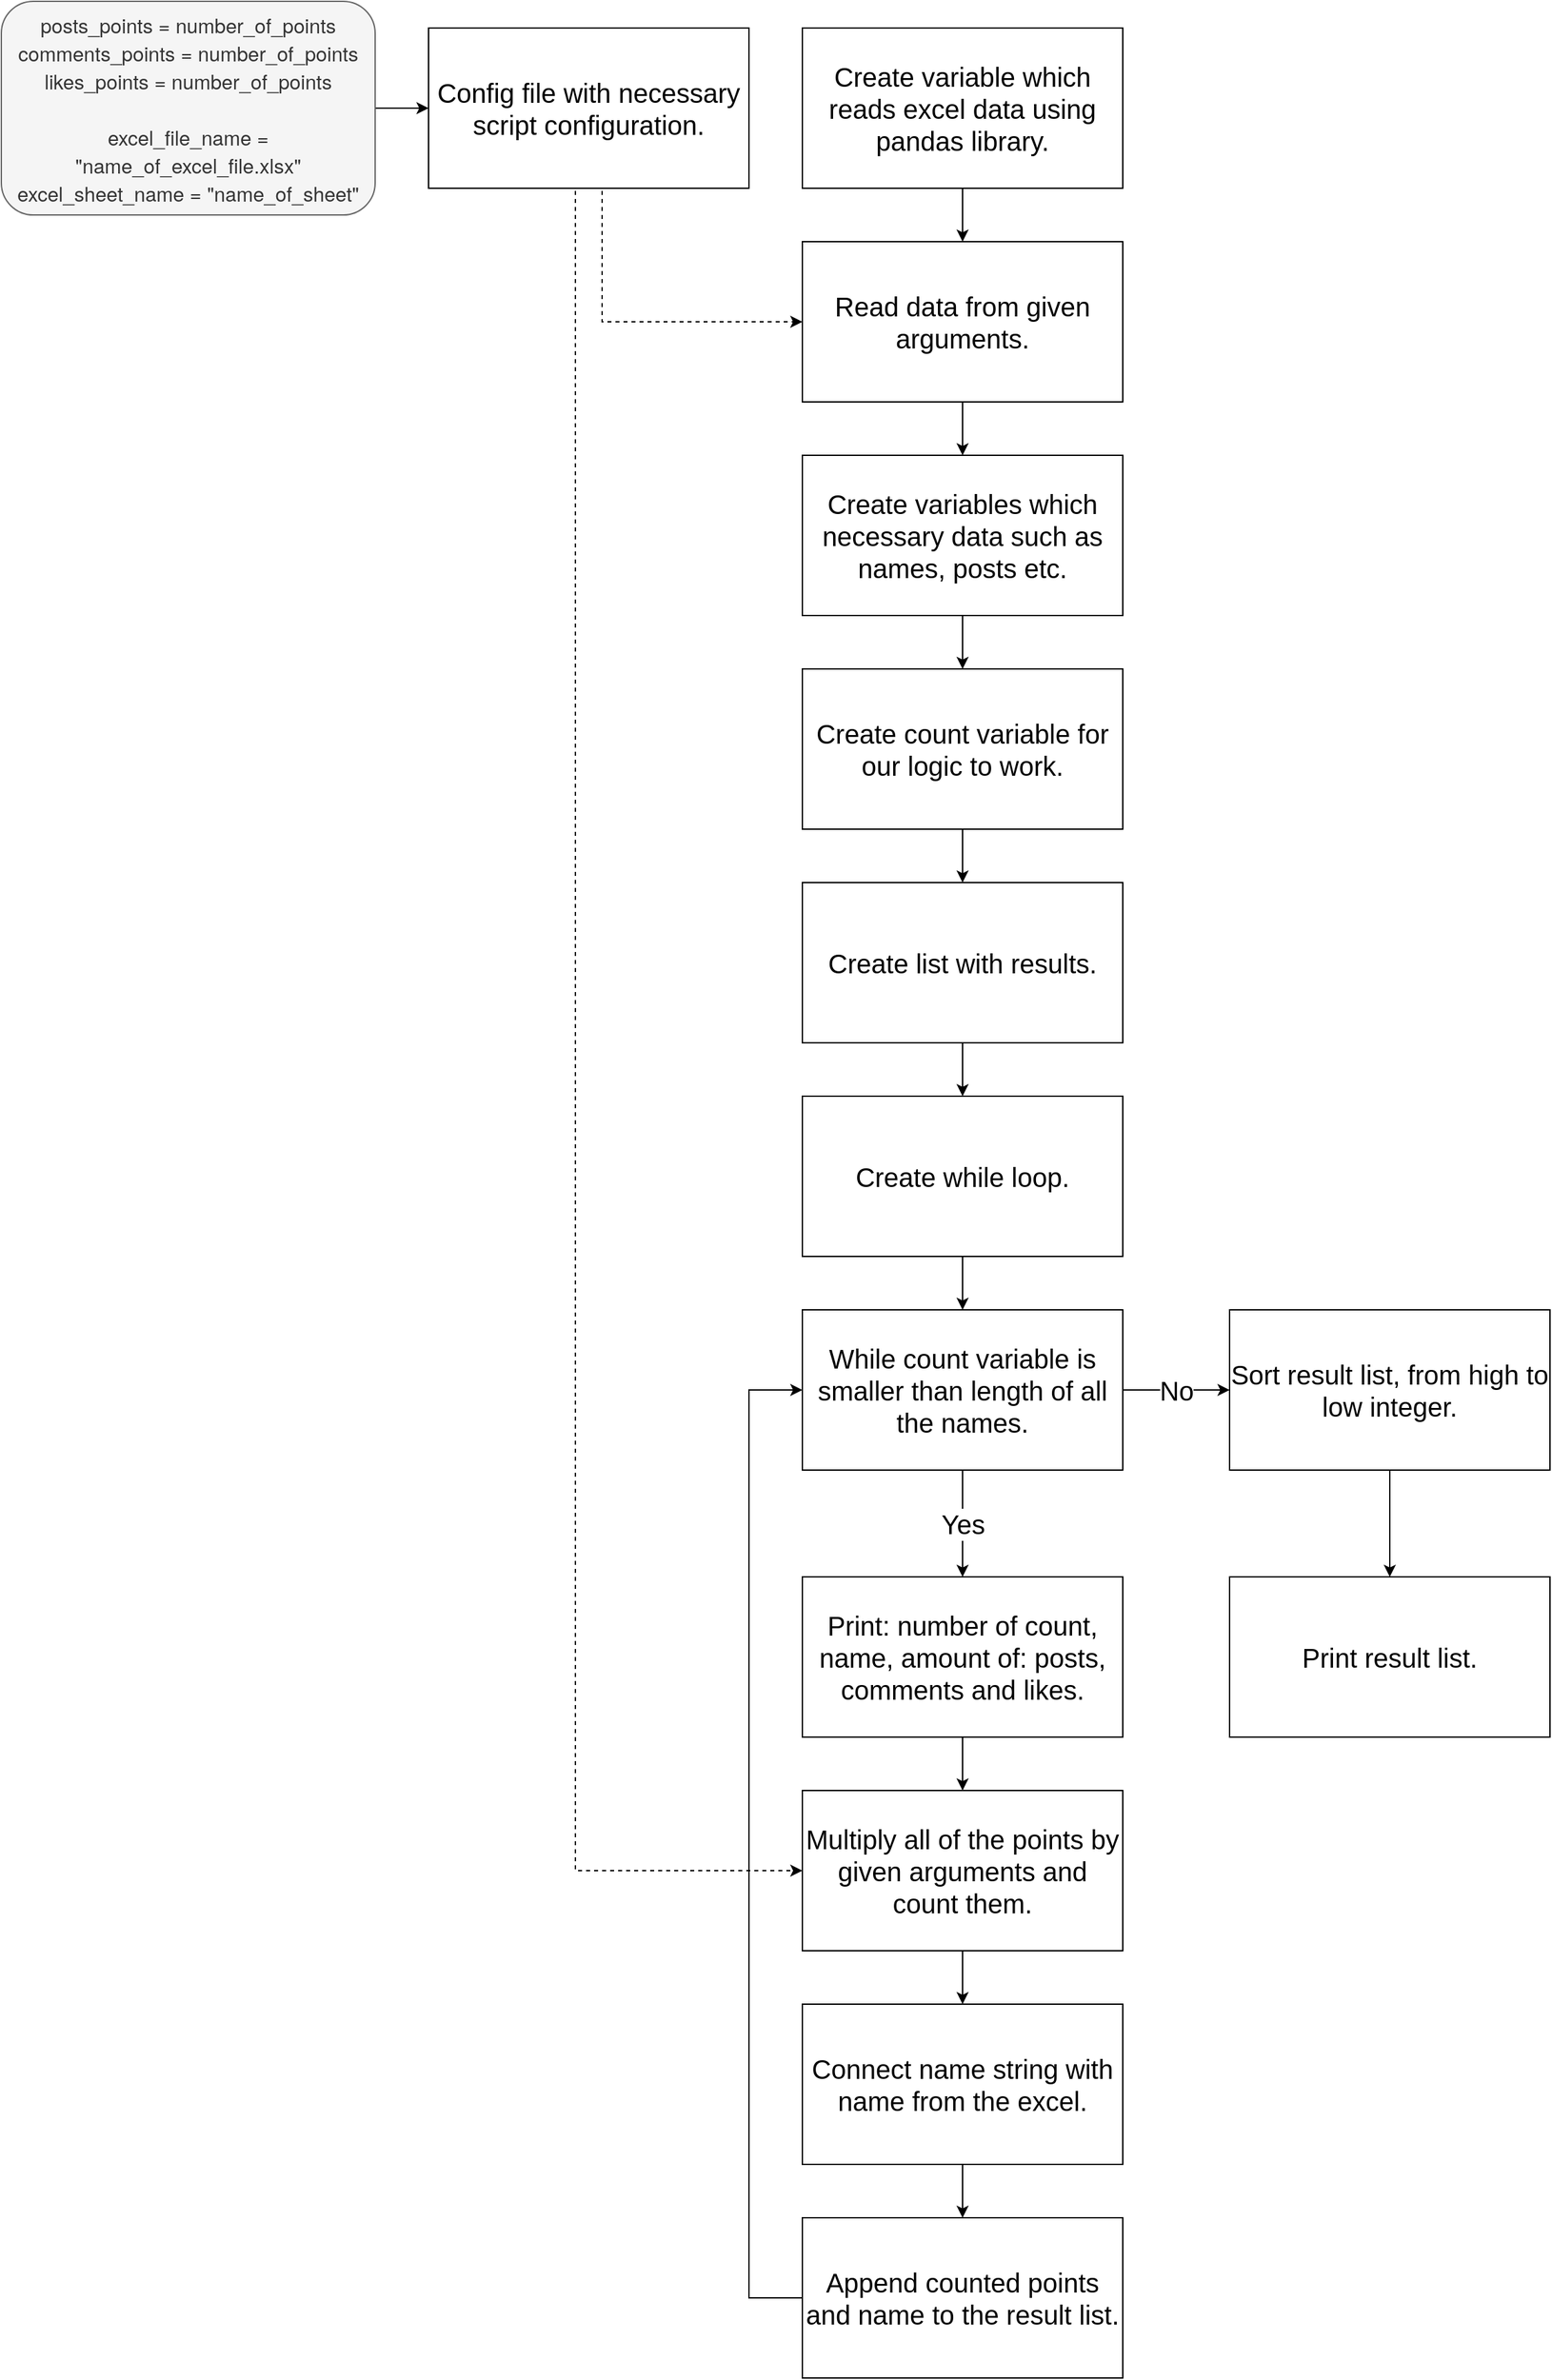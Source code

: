 <mxfile version="16.5.1" type="device"><diagram id="QZEjcRt-l6H47-yH1Q2-" name="Page-1"><mxGraphModel dx="2570" dy="1082" grid="1" gridSize="10" guides="1" tooltips="1" connect="1" arrows="1" fold="1" page="1" pageScale="1" pageWidth="850" pageHeight="1100" math="0" shadow="0"><root><mxCell id="0"/><mxCell id="1" parent="0"/><mxCell id="4hQsYOWcvKwaAI3heT9l-7" style="edgeStyle=orthogonalEdgeStyle;rounded=0;orthogonalLoop=1;jettySize=auto;html=1;exitX=0.5;exitY=1;exitDx=0;exitDy=0;entryX=0.5;entryY=0;entryDx=0;entryDy=0;fontSize=20;" parent="1" source="4hQsYOWcvKwaAI3heT9l-1" target="4hQsYOWcvKwaAI3heT9l-4" edge="1"><mxGeometry relative="1" as="geometry"/></mxCell><mxCell id="4hQsYOWcvKwaAI3heT9l-1" value="&lt;font style=&quot;font-size: 20px&quot;&gt;Create variable which reads excel data using pandas library.&lt;/font&gt;" style="rounded=0;whiteSpace=wrap;html=1;" parent="1" vertex="1"><mxGeometry x="-120" y="80" width="240" height="120" as="geometry"/></mxCell><mxCell id="4hQsYOWcvKwaAI3heT9l-12" style="edgeStyle=orthogonalEdgeStyle;rounded=0;orthogonalLoop=1;jettySize=auto;html=1;exitX=0.5;exitY=1;exitDx=0;exitDy=0;fontSize=20;" parent="1" source="4hQsYOWcvKwaAI3heT9l-4" target="4hQsYOWcvKwaAI3heT9l-9" edge="1"><mxGeometry relative="1" as="geometry"/></mxCell><mxCell id="4hQsYOWcvKwaAI3heT9l-4" value="&lt;font style=&quot;font-size: 20px&quot;&gt;Read data from given arguments.&lt;/font&gt;" style="rounded=0;whiteSpace=wrap;html=1;" parent="1" vertex="1"><mxGeometry x="-120" y="240" width="240" height="120" as="geometry"/></mxCell><mxCell id="4hQsYOWcvKwaAI3heT9l-21" style="edgeStyle=orthogonalEdgeStyle;rounded=0;orthogonalLoop=1;jettySize=auto;html=1;exitX=0.5;exitY=1;exitDx=0;exitDy=0;entryX=0;entryY=0.5;entryDx=0;entryDy=0;fontSize=20;dashed=1;" parent="1" source="4hQsYOWcvKwaAI3heT9l-6" target="4hQsYOWcvKwaAI3heT9l-4" edge="1"><mxGeometry relative="1" as="geometry"><Array as="points"><mxPoint x="-270" y="200"/><mxPoint x="-270" y="300"/></Array></mxGeometry></mxCell><mxCell id="4hQsYOWcvKwaAI3heT9l-37" style="edgeStyle=orthogonalEdgeStyle;rounded=0;orthogonalLoop=1;jettySize=auto;html=1;exitX=0.5;exitY=1;exitDx=0;exitDy=0;entryX=0;entryY=0.5;entryDx=0;entryDy=0;fontSize=20;dashed=1;" parent="1" source="4hQsYOWcvKwaAI3heT9l-6" target="4hQsYOWcvKwaAI3heT9l-30" edge="1"><mxGeometry relative="1" as="geometry"><Array as="points"><mxPoint x="-290" y="200"/><mxPoint x="-290" y="1460"/></Array></mxGeometry></mxCell><mxCell id="4hQsYOWcvKwaAI3heT9l-6" value="&lt;span style=&quot;font-size: 20px&quot;&gt;Config file with necessary script configuration.&lt;/span&gt;" style="rounded=0;whiteSpace=wrap;html=1;" parent="1" vertex="1"><mxGeometry x="-400" y="80" width="240" height="120" as="geometry"/></mxCell><mxCell id="4hQsYOWcvKwaAI3heT9l-13" style="edgeStyle=orthogonalEdgeStyle;rounded=0;orthogonalLoop=1;jettySize=auto;html=1;exitX=0.5;exitY=1;exitDx=0;exitDy=0;entryX=0.5;entryY=0;entryDx=0;entryDy=0;fontSize=20;" parent="1" source="4hQsYOWcvKwaAI3heT9l-9" target="4hQsYOWcvKwaAI3heT9l-10" edge="1"><mxGeometry relative="1" as="geometry"/></mxCell><mxCell id="4hQsYOWcvKwaAI3heT9l-9" value="&lt;span style=&quot;font-size: 20px&quot;&gt;Create variables which necessary data such as names, posts etc.&lt;/span&gt;" style="rounded=0;whiteSpace=wrap;html=1;" parent="1" vertex="1"><mxGeometry x="-120" y="400" width="240" height="120" as="geometry"/></mxCell><mxCell id="4hQsYOWcvKwaAI3heT9l-14" style="edgeStyle=orthogonalEdgeStyle;rounded=0;orthogonalLoop=1;jettySize=auto;html=1;exitX=0.5;exitY=1;exitDx=0;exitDy=0;entryX=0.5;entryY=0;entryDx=0;entryDy=0;fontSize=20;" parent="1" source="4hQsYOWcvKwaAI3heT9l-10" target="4hQsYOWcvKwaAI3heT9l-11" edge="1"><mxGeometry relative="1" as="geometry"/></mxCell><mxCell id="4hQsYOWcvKwaAI3heT9l-10" value="&lt;span style=&quot;font-size: 20px&quot;&gt;Create count variable for our logic to work.&lt;/span&gt;" style="rounded=0;whiteSpace=wrap;html=1;" parent="1" vertex="1"><mxGeometry x="-120" y="560" width="240" height="120" as="geometry"/></mxCell><mxCell id="4hQsYOWcvKwaAI3heT9l-17" style="edgeStyle=orthogonalEdgeStyle;rounded=0;orthogonalLoop=1;jettySize=auto;html=1;exitX=0.5;exitY=1;exitDx=0;exitDy=0;entryX=0.5;entryY=0;entryDx=0;entryDy=0;fontSize=20;" parent="1" source="4hQsYOWcvKwaAI3heT9l-11" target="4hQsYOWcvKwaAI3heT9l-15" edge="1"><mxGeometry relative="1" as="geometry"/></mxCell><mxCell id="4hQsYOWcvKwaAI3heT9l-11" value="&lt;span style=&quot;font-size: 20px&quot;&gt;Create list with results.&lt;/span&gt;" style="rounded=0;whiteSpace=wrap;html=1;" parent="1" vertex="1"><mxGeometry x="-120" y="720" width="240" height="120" as="geometry"/></mxCell><mxCell id="4hQsYOWcvKwaAI3heT9l-25" style="edgeStyle=orthogonalEdgeStyle;rounded=0;orthogonalLoop=1;jettySize=auto;html=1;exitX=0.5;exitY=1;exitDx=0;exitDy=0;entryX=0.5;entryY=0;entryDx=0;entryDy=0;fontSize=20;" parent="1" source="4hQsYOWcvKwaAI3heT9l-15" target="4hQsYOWcvKwaAI3heT9l-18" edge="1"><mxGeometry relative="1" as="geometry"/></mxCell><mxCell id="4hQsYOWcvKwaAI3heT9l-15" value="&lt;span style=&quot;font-size: 20px&quot;&gt;Create while loop.&lt;/span&gt;" style="rounded=0;whiteSpace=wrap;html=1;" parent="1" vertex="1"><mxGeometry x="-120" y="880" width="240" height="120" as="geometry"/></mxCell><mxCell id="4hQsYOWcvKwaAI3heT9l-27" style="edgeStyle=orthogonalEdgeStyle;rounded=0;orthogonalLoop=1;jettySize=auto;html=1;exitX=0.5;exitY=1;exitDx=0;exitDy=0;entryX=0.5;entryY=0;entryDx=0;entryDy=0;fontSize=20;" parent="1" source="4hQsYOWcvKwaAI3heT9l-18" target="4hQsYOWcvKwaAI3heT9l-26" edge="1"><mxGeometry relative="1" as="geometry"/></mxCell><mxCell id="4hQsYOWcvKwaAI3heT9l-28" value="Yes" style="edgeLabel;html=1;align=center;verticalAlign=middle;resizable=0;points=[];fontSize=20;" parent="4hQsYOWcvKwaAI3heT9l-27" vertex="1" connectable="0"><mxGeometry x="-0.0" relative="1" as="geometry"><mxPoint as="offset"/></mxGeometry></mxCell><mxCell id="4hQsYOWcvKwaAI3heT9l-42" style="edgeStyle=orthogonalEdgeStyle;rounded=0;orthogonalLoop=1;jettySize=auto;html=1;exitX=1;exitY=0.5;exitDx=0;exitDy=0;entryX=0;entryY=0.5;entryDx=0;entryDy=0;fontSize=20;" parent="1" source="4hQsYOWcvKwaAI3heT9l-18" target="4hQsYOWcvKwaAI3heT9l-38" edge="1"><mxGeometry relative="1" as="geometry"/></mxCell><mxCell id="4hQsYOWcvKwaAI3heT9l-43" value="No" style="edgeLabel;html=1;align=center;verticalAlign=middle;resizable=0;points=[];fontSize=20;" parent="4hQsYOWcvKwaAI3heT9l-42" vertex="1" connectable="0"><mxGeometry x="0.001" relative="1" as="geometry"><mxPoint as="offset"/></mxGeometry></mxCell><mxCell id="4hQsYOWcvKwaAI3heT9l-18" value="&lt;span style=&quot;font-size: 20px&quot;&gt;While count variable is smaller than length of all the names.&lt;/span&gt;" style="rounded=0;whiteSpace=wrap;html=1;" parent="1" vertex="1"><mxGeometry x="-120" y="1040" width="240" height="120" as="geometry"/></mxCell><mxCell id="4hQsYOWcvKwaAI3heT9l-31" style="edgeStyle=orthogonalEdgeStyle;rounded=0;orthogonalLoop=1;jettySize=auto;html=1;exitX=0.5;exitY=1;exitDx=0;exitDy=0;entryX=0.5;entryY=0;entryDx=0;entryDy=0;fontSize=20;" parent="1" source="4hQsYOWcvKwaAI3heT9l-26" target="4hQsYOWcvKwaAI3heT9l-30" edge="1"><mxGeometry relative="1" as="geometry"/></mxCell><mxCell id="4hQsYOWcvKwaAI3heT9l-26" value="&lt;span style=&quot;font-size: 20px&quot;&gt;Print: number of count, name, amount of: posts, comments and likes.&lt;/span&gt;" style="rounded=0;whiteSpace=wrap;html=1;" parent="1" vertex="1"><mxGeometry x="-120" y="1240" width="240" height="120" as="geometry"/></mxCell><mxCell id="4hQsYOWcvKwaAI3heT9l-34" style="edgeStyle=orthogonalEdgeStyle;rounded=0;orthogonalLoop=1;jettySize=auto;html=1;exitX=0.5;exitY=1;exitDx=0;exitDy=0;entryX=0.5;entryY=0;entryDx=0;entryDy=0;fontSize=20;" parent="1" source="4hQsYOWcvKwaAI3heT9l-30" target="4hQsYOWcvKwaAI3heT9l-32" edge="1"><mxGeometry relative="1" as="geometry"/></mxCell><mxCell id="4hQsYOWcvKwaAI3heT9l-30" value="&lt;span style=&quot;font-size: 20px&quot;&gt;Multiply all of the points by given arguments and count them.&lt;/span&gt;" style="rounded=0;whiteSpace=wrap;html=1;" parent="1" vertex="1"><mxGeometry x="-120" y="1400" width="240" height="120" as="geometry"/></mxCell><mxCell id="4hQsYOWcvKwaAI3heT9l-36" style="edgeStyle=orthogonalEdgeStyle;rounded=0;orthogonalLoop=1;jettySize=auto;html=1;exitX=0.5;exitY=1;exitDx=0;exitDy=0;entryX=0.5;entryY=0;entryDx=0;entryDy=0;fontSize=20;" parent="1" source="4hQsYOWcvKwaAI3heT9l-32" target="4hQsYOWcvKwaAI3heT9l-35" edge="1"><mxGeometry relative="1" as="geometry"/></mxCell><mxCell id="4hQsYOWcvKwaAI3heT9l-32" value="&lt;span style=&quot;font-size: 20px&quot;&gt;Connect name string with name from the excel.&lt;/span&gt;" style="rounded=0;whiteSpace=wrap;html=1;" parent="1" vertex="1"><mxGeometry x="-120" y="1560" width="240" height="120" as="geometry"/></mxCell><mxCell id="I_j6CAJ5-sPx-I5eKKkj-4" style="edgeStyle=orthogonalEdgeStyle;rounded=0;orthogonalLoop=1;jettySize=auto;html=1;exitX=0;exitY=0.5;exitDx=0;exitDy=0;entryX=0;entryY=0.5;entryDx=0;entryDy=0;" edge="1" parent="1" source="4hQsYOWcvKwaAI3heT9l-35" target="4hQsYOWcvKwaAI3heT9l-18"><mxGeometry relative="1" as="geometry"><Array as="points"><mxPoint x="-160" y="1780"/><mxPoint x="-160" y="1100"/></Array></mxGeometry></mxCell><mxCell id="4hQsYOWcvKwaAI3heT9l-35" value="&lt;span style=&quot;font-size: 20px&quot;&gt;Append counted points and name to the result list.&lt;/span&gt;" style="rounded=0;whiteSpace=wrap;html=1;" parent="1" vertex="1"><mxGeometry x="-120" y="1720" width="240" height="120" as="geometry"/></mxCell><mxCell id="4hQsYOWcvKwaAI3heT9l-50" style="edgeStyle=orthogonalEdgeStyle;rounded=0;orthogonalLoop=1;jettySize=auto;html=1;exitX=0.5;exitY=1;exitDx=0;exitDy=0;entryX=0.5;entryY=0;entryDx=0;entryDy=0;fontSize=20;" parent="1" source="4hQsYOWcvKwaAI3heT9l-38" target="4hQsYOWcvKwaAI3heT9l-44" edge="1"><mxGeometry relative="1" as="geometry"/></mxCell><mxCell id="4hQsYOWcvKwaAI3heT9l-38" value="&lt;span style=&quot;font-size: 20px&quot;&gt;Sort result list, from high to low integer.&lt;/span&gt;" style="rounded=0;whiteSpace=wrap;html=1;" parent="1" vertex="1"><mxGeometry x="200" y="1040" width="240" height="120" as="geometry"/></mxCell><mxCell id="4hQsYOWcvKwaAI3heT9l-44" value="&lt;span style=&quot;font-size: 20px&quot;&gt;Print result list.&lt;/span&gt;" style="rounded=0;whiteSpace=wrap;html=1;" parent="1" vertex="1"><mxGeometry x="200" y="1240" width="240" height="120" as="geometry"/></mxCell><mxCell id="4hQsYOWcvKwaAI3heT9l-53" style="edgeStyle=orthogonalEdgeStyle;rounded=0;orthogonalLoop=1;jettySize=auto;html=1;exitX=1;exitY=0.5;exitDx=0;exitDy=0;entryX=0;entryY=0.5;entryDx=0;entryDy=0;fontSize=15;" parent="1" source="4hQsYOWcvKwaAI3heT9l-52" target="4hQsYOWcvKwaAI3heT9l-6" edge="1"><mxGeometry relative="1" as="geometry"/></mxCell><mxCell id="4hQsYOWcvKwaAI3heT9l-52" value="&lt;p class=&quot;p1&quot; style=&quot;margin: 0px ; font-stretch: normal ; line-height: normal ; font-family: &amp;#34;helvetica neue&amp;#34; ; font-size: 15px&quot;&gt;&lt;font style=&quot;font-size: 15px&quot;&gt;posts_points = number_of_points&lt;/font&gt;&lt;/p&gt;&lt;p class=&quot;p1&quot; style=&quot;margin: 0px ; font-stretch: normal ; line-height: normal ; font-family: &amp;#34;helvetica neue&amp;#34; ; font-size: 15px&quot;&gt;&lt;font style=&quot;font-size: 15px&quot;&gt;comments_points = number_of_points&lt;/font&gt;&lt;/p&gt;&lt;p class=&quot;p1&quot; style=&quot;margin: 0px ; font-stretch: normal ; line-height: normal ; font-family: &amp;#34;helvetica neue&amp;#34; ; font-size: 15px&quot;&gt;&lt;font style=&quot;font-size: 15px&quot;&gt;likes_points = number_of_points&lt;/font&gt;&lt;/p&gt;&lt;p class=&quot;p2&quot; style=&quot;margin: 0px ; font-stretch: normal ; line-height: normal ; font-family: &amp;#34;helvetica neue&amp;#34; ; min-height: 15px ; font-size: 15px&quot;&gt;&lt;font style=&quot;font-size: 15px&quot;&gt;&lt;br&gt;&lt;/font&gt;&lt;/p&gt;&lt;p class=&quot;p1&quot; style=&quot;margin: 0px ; font-stretch: normal ; line-height: normal ; font-family: &amp;#34;helvetica neue&amp;#34; ; font-size: 15px&quot;&gt;&lt;font style=&quot;font-size: 15px&quot;&gt;excel_file_name = &quot;name_of_excel_file.xlsx&quot;&lt;/font&gt;&lt;/p&gt;&lt;p class=&quot;p1&quot; style=&quot;margin: 0px ; font-stretch: normal ; line-height: normal ; font-family: &amp;#34;helvetica neue&amp;#34; ; font-size: 15px&quot;&gt;&lt;font style=&quot;font-size: 15px&quot;&gt;excel_sheet_name = &quot;name_of_sheet&quot;&lt;/font&gt;&lt;/p&gt;" style="rounded=1;whiteSpace=wrap;html=1;fontSize=20;fillColor=#f5f5f5;fontColor=#333333;strokeColor=#666666;" parent="1" vertex="1"><mxGeometry x="-720" y="60" width="280" height="160" as="geometry"/></mxCell></root></mxGraphModel></diagram></mxfile>